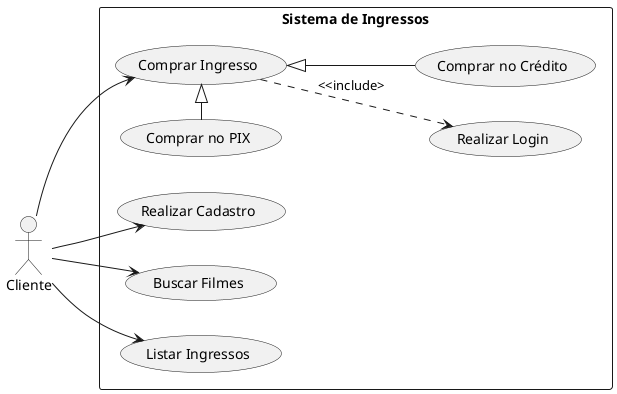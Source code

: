 @startuml "Compra de Ingressos"
left to right direction

:Cliente: as cliente

rectangle "Sistema de Ingressos"{
    (Realizar Cadastro) as realizar_cadastro
    (Realizar Login) as realizar_login
    (Buscar Filmes) as buscar_filmes
    (Comprar Ingresso) as comprar_ingresso
    (Comprar no PIX) as comprar_pix
    (Comprar no Crédito) as comprar_credito
    (Listar Ingressos) as listar_ingressos
}

cliente --> realizar_cadastro
cliente --> buscar_filmes
cliente --> comprar_ingresso
cliente --> listar_ingressos

comprar_ingresso ..> realizar_login: <<include>
comprar_pix -right-|> comprar_ingresso
comprar_credito -up-|> comprar_ingresso


@enduml